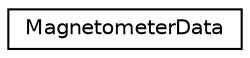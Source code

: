 digraph "Graphical Class Hierarchy"
{
 // LATEX_PDF_SIZE
  edge [fontname="Helvetica",fontsize="10",labelfontname="Helvetica",labelfontsize="10"];
  node [fontname="Helvetica",fontsize="10",shape=record];
  rankdir="LR";
  Node0 [label="MagnetometerData",height=0.2,width=0.4,color="black", fillcolor="white", style="filled",URL="$structsl_1_1MagnetometerData.html",tooltip=" "];
}
